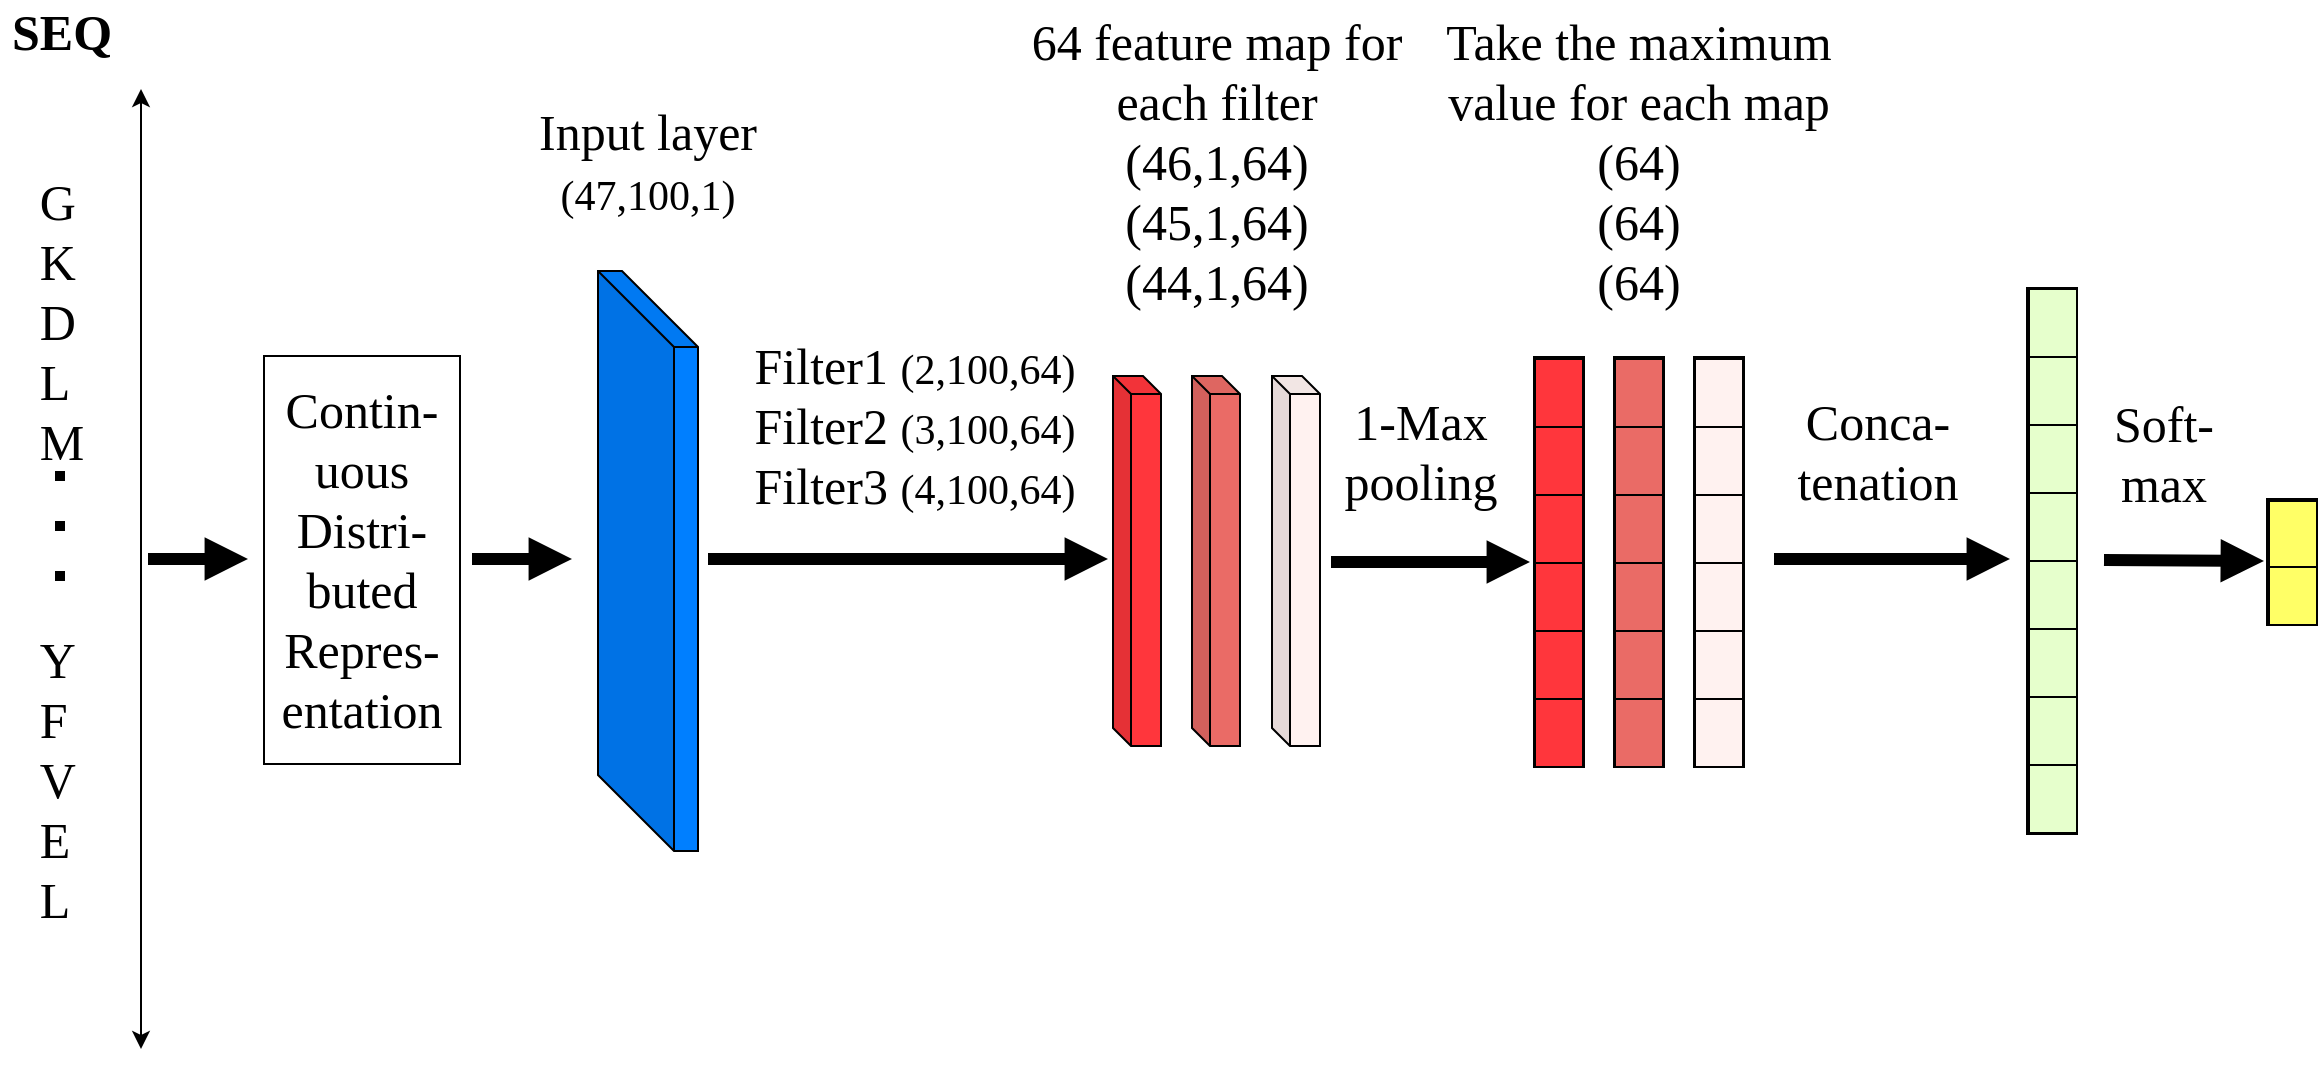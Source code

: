 <mxfile version="10.8.0" type="github"><diagram id="HuAwsWNHvPoA8bStDvtH" name="ÃÂÃÂÃÂÃÂÃÂÃÂÃÂÃÂ§ÃÂÃÂÃÂÃÂÃÂÃÂÃÂÃÂ¬ÃÂÃÂÃÂÃÂÃÂÃÂÃÂÃÂ¬ 1 ÃÂÃÂÃÂÃÂÃÂÃÂÃÂÃÂ©ÃÂÃÂÃÂÃÂÃÂÃÂÃÂÃÂ¡ÃÂÃÂÃÂÃÂÃÂÃÂÃÂÃÂµ"><mxGraphModel dx="1394" dy="764" grid="1" gridSize="10" guides="1" tooltips="1" connect="1" arrows="1" fold="1" page="1" pageScale="1" pageWidth="1169" pageHeight="827" math="0" shadow="0"><root><mxCell id="0"/><mxCell id="1" parent="0"/><mxCell id="NJluKua3DMkcP8SRruVS-3" value="" style="endArrow=classic;startArrow=classic;html=1;fontFamily=Times New Roman;" parent="1" edge="1"><mxGeometry width="50" height="50" relative="1" as="geometry"><mxPoint x="70.5" y="714.5" as="sourcePoint"/><mxPoint x="70.5" y="234.5" as="targetPoint"/></mxGeometry></mxCell><mxCell id="NJluKua3DMkcP8SRruVS-5" value="&lt;span&gt;&lt;font style=&quot;font-size: 25px&quot;&gt;&lt;b&gt;SEQ&lt;/b&gt;&lt;/font&gt;&lt;/span&gt;" style="text;html=1;strokeColor=none;fillColor=none;align=center;verticalAlign=middle;whiteSpace=wrap;rounded=0;fontFamily=Times New Roman;" parent="1" vertex="1"><mxGeometry x="0.5" y="190.5" width="60" height="30" as="geometry"/></mxCell><mxCell id="NJluKua3DMkcP8SRruVS-6" value="&lt;div style=&quot;text-align: left ; font-size: 25px&quot;&gt;&lt;font style=&quot;font-size: 25px&quot;&gt;G&lt;/font&gt;&lt;/div&gt;&lt;div style=&quot;text-align: left ; font-size: 25px&quot;&gt;&lt;span&gt;&lt;font style=&quot;font-size: 25px&quot;&gt;K&lt;/font&gt;&lt;/span&gt;&lt;/div&gt;&lt;div style=&quot;text-align: left ; font-size: 25px&quot;&gt;&lt;span&gt;&lt;font style=&quot;font-size: 25px&quot;&gt;D&lt;/font&gt;&lt;/span&gt;&lt;/div&gt;&lt;div style=&quot;text-align: left ; font-size: 25px&quot;&gt;&lt;span&gt;&lt;font style=&quot;font-size: 25px&quot;&gt;L&lt;/font&gt;&lt;/span&gt;&lt;/div&gt;&lt;div style=&quot;text-align: left ; font-size: 25px&quot;&gt;&lt;span&gt;&lt;font style=&quot;font-size: 25px&quot;&gt;M&lt;/font&gt;&lt;/span&gt;&lt;/div&gt;&lt;div style=&quot;text-align: center ; font-size: 22px&quot;&gt;&lt;br&gt;&lt;/div&gt;&lt;div style=&quot;text-align: center ; font-size: 22px&quot;&gt;&lt;br&gt;&lt;/div&gt;&lt;div style=&quot;text-align: center ; font-size: 22px&quot;&gt;&lt;br&gt;&lt;/div&gt;&lt;div style=&quot;text-align: left&quot;&gt;&lt;font size=&quot;1&quot;&gt;&lt;span style=&quot;font-size: 25px&quot;&gt;Y&lt;/span&gt;&lt;/font&gt;&lt;/div&gt;&lt;div style=&quot;text-align: left ; font-size: 25px&quot;&gt;&lt;span&gt;&lt;font style=&quot;font-size: 25px&quot;&gt;F&lt;/font&gt;&lt;/span&gt;&lt;/div&gt;&lt;div style=&quot;text-align: left ; font-size: 25px&quot;&gt;&lt;span&gt;&lt;font style=&quot;font-size: 25px&quot;&gt;V&lt;/font&gt;&lt;/span&gt;&lt;/div&gt;&lt;div style=&quot;text-align: left ; font-size: 25px&quot;&gt;&lt;span&gt;&lt;font style=&quot;font-size: 25px&quot;&gt;E&lt;/font&gt;&lt;/span&gt;&lt;/div&gt;&lt;div style=&quot;text-align: left ; font-size: 25px&quot;&gt;&lt;font style=&quot;font-size: 25px&quot;&gt;L&lt;/font&gt;&lt;/div&gt;" style="text;html=1;strokeColor=none;fillColor=none;align=center;verticalAlign=top;whiteSpace=wrap;rounded=0;horizontal=1;fontFamily=Times New Roman;" parent="1" vertex="1"><mxGeometry x="10.5" y="269.5" width="40" height="400" as="geometry"/></mxCell><mxCell id="NJluKua3DMkcP8SRruVS-7" value="" style="endArrow=none;dashed=1;html=1;fontStyle=1;fontSize=25;strokeWidth=5;dashPattern=1 4;startSize=6;sourcePerimeterSpacing=0;targetPerimeterSpacing=0;jumpStyle=none;fontFamily=Times New Roman;" parent="1" edge="1"><mxGeometry width="50" height="50" relative="1" as="geometry"><mxPoint x="30" y="480.5" as="sourcePoint"/><mxPoint x="30" y="420.5" as="targetPoint"/></mxGeometry></mxCell><mxCell id="NJluKua3DMkcP8SRruVS-8" value="" style="endArrow=block;html=1;strokeWidth=6;fontSize=25;endFill=1;fontFamily=Times New Roman;" parent="1" edge="1"><mxGeometry width="50" height="50" relative="1" as="geometry"><mxPoint x="74" y="469.5" as="sourcePoint"/><mxPoint x="124" y="469.5" as="targetPoint"/></mxGeometry></mxCell><mxCell id="NJluKua3DMkcP8SRruVS-11" value="" style="group;fontFamily=Times New Roman;" parent="1" vertex="1" connectable="0" treatAsSingle="0"><mxGeometry x="132" y="368" width="98" height="204" as="geometry"/></mxCell><mxCell id="NJluKua3DMkcP8SRruVS-9" value="" style="rounded=0;whiteSpace=wrap;html=1;fontSize=25;align=center;fontFamily=Times New Roman;" parent="NJluKua3DMkcP8SRruVS-11" vertex="1"><mxGeometry width="98.0" height="204" as="geometry"/></mxCell><mxCell id="NJluKua3DMkcP8SRruVS-10" value="&lt;font&gt;&lt;font style=&quot;vertical-align: inherit&quot;&gt;&lt;font style=&quot;vertical-align: inherit&quot;&gt;&lt;font style=&quot;vertical-align: inherit&quot;&gt;&lt;font style=&quot;vertical-align: inherit&quot;&gt;Contin-&lt;br&gt;uous &lt;br&gt;Distri-&lt;br&gt;buted &lt;br&gt;Repres-&lt;br&gt;entation&lt;/font&gt;&lt;/font&gt;&lt;/font&gt;&lt;/font&gt;&lt;/font&gt;" style="text;html=1;strokeColor=none;fillColor=none;align=center;verticalAlign=middle;whiteSpace=wrap;rounded=0;fontSize=25;fontFamily=Times New Roman;" parent="NJluKua3DMkcP8SRruVS-11" vertex="1"><mxGeometry y="9.273" width="98.0" height="185.455" as="geometry"/></mxCell><mxCell id="NJluKua3DMkcP8SRruVS-12" value="" style="endArrow=block;html=1;strokeWidth=6;fontSize=25;endFill=1;fontFamily=Times New Roman;" parent="1" edge="1"><mxGeometry width="50" height="50" relative="1" as="geometry"><mxPoint x="236" y="469.5" as="sourcePoint"/><mxPoint x="286" y="469.5" as="targetPoint"/><Array as="points"><mxPoint x="256" y="469.5"/></Array></mxGeometry></mxCell><mxCell id="NJluKua3DMkcP8SRruVS-13" value="" style="shape=cube;whiteSpace=wrap;html=1;boundedLbl=1;backgroundOutline=1;darkOpacity=0.05;darkOpacity2=0.1;fontSize=25;align=center;size=38;fontFamily=Times New Roman;fontColor=#000000;fillColor=#007FFF;strokeColor=#000000;" parent="1" vertex="1"><mxGeometry x="299" y="325.5" width="50" height="290" as="geometry"/></mxCell><mxCell id="NJluKua3DMkcP8SRruVS-14" value="&lt;font&gt;Input layer&lt;br&gt;&lt;font style=&quot;font-size: 21px&quot;&gt;(47,100,1)&lt;/font&gt;&lt;/font&gt;&lt;br&gt;" style="text;html=1;strokeColor=none;fillColor=none;align=center;verticalAlign=middle;whiteSpace=wrap;rounded=0;fontSize=25;fontFamily=Times New Roman;" parent="1" vertex="1"><mxGeometry x="234" y="235.5" width="180" height="70" as="geometry"/></mxCell><mxCell id="NJluKua3DMkcP8SRruVS-15" value="" style="endArrow=block;html=1;strokeWidth=6;fontSize=25;endFill=1;fontFamily=Times New Roman;" parent="1" edge="1"><mxGeometry width="50" height="50" relative="1" as="geometry"><mxPoint x="354" y="469.5" as="sourcePoint"/><mxPoint x="554" y="469.5" as="targetPoint"/><Array as="points"><mxPoint x="354" y="469.5"/></Array></mxGeometry></mxCell><mxCell id="NJluKua3DMkcP8SRruVS-16" value="Filter1 &lt;font&gt;&lt;span style=&quot;font-size: 21px&quot;&gt;(2,100,64)&lt;/span&gt;&lt;br&gt;&lt;font style=&quot;font-size: 25px&quot;&gt;Filter2&amp;nbsp;&lt;/font&gt;&lt;span style=&quot;font-size: 21px&quot;&gt;(3,100,64)&lt;br&gt;&lt;/span&gt;Filter3&amp;nbsp;&lt;font style=&quot;font-size: 21px&quot;&gt;(4,100,64)&lt;/font&gt;&lt;br&gt;&lt;/font&gt;" style="text;html=1;strokeColor=none;fillColor=none;align=center;verticalAlign=middle;whiteSpace=wrap;rounded=0;fontFamily=Times New Roman;fontSize=25;" parent="1" vertex="1"><mxGeometry x="354.5" y="360.5" width="205" height="85" as="geometry"/></mxCell><mxCell id="NJluKua3DMkcP8SRruVS-47" value="" style="shape=cube;whiteSpace=wrap;html=1;boundedLbl=1;backgroundOutline=1;darkOpacity=0.05;darkOpacity2=0.1;fontSize=25;align=center;size=9;fontFamily=Times New Roman;fillColor=#FF363C;" parent="1" vertex="1"><mxGeometry x="556.5" y="378" width="24" height="185" as="geometry"/></mxCell><mxCell id="NJluKua3DMkcP8SRruVS-48" value="" style="shape=cube;whiteSpace=wrap;html=1;boundedLbl=1;backgroundOutline=1;darkOpacity=0.05;darkOpacity2=0.1;fontSize=25;align=center;size=9;fontFamily=Times New Roman;fillColor=#EA6B66;" parent="1" vertex="1"><mxGeometry x="596" y="378" width="24" height="185" as="geometry"/></mxCell><mxCell id="NJluKua3DMkcP8SRruVS-49" value="" style="shape=cube;whiteSpace=wrap;html=1;boundedLbl=1;backgroundOutline=1;darkOpacity=0.05;darkOpacity2=0.1;fontSize=25;align=center;size=9;fontFamily=Times New Roman;fillColor=#FFF2F0;" parent="1" vertex="1"><mxGeometry x="636" y="378" width="24" height="185" as="geometry"/></mxCell><mxCell id="NJluKua3DMkcP8SRruVS-50" value="&lt;font&gt;64 feature map for each filter&lt;br&gt;(46,1,64)&lt;br&gt;(45,1,64)&lt;br&gt;(44,1,64)&lt;br&gt;&lt;/font&gt;" style="text;html=1;strokeColor=none;fillColor=none;align=center;verticalAlign=middle;whiteSpace=wrap;rounded=0;fontFamily=Times New Roman;fontSize=25;" parent="1" vertex="1"><mxGeometry x="505.5" y="190.5" width="205" height="160" as="geometry"/></mxCell><mxCell id="NJluKua3DMkcP8SRruVS-51" value="" style="endArrow=block;html=1;strokeWidth=6;fontSize=25;endFill=1;fontFamily=Times New Roman;" parent="1" edge="1"><mxGeometry width="50" height="50" relative="1" as="geometry"><mxPoint x="665.5" y="471" as="sourcePoint"/><mxPoint x="765" y="471" as="targetPoint"/><Array as="points"><mxPoint x="665.5" y="471"/></Array></mxGeometry></mxCell><mxCell id="NJluKua3DMkcP8SRruVS-52" value="1-Max&lt;br&gt;pooling&lt;br&gt;" style="text;html=1;strokeColor=none;fillColor=none;align=center;verticalAlign=middle;whiteSpace=wrap;rounded=0;fontSize=25;fontFamily=Times New Roman;" parent="1" vertex="1"><mxGeometry x="670" y="380.5" width="81" height="70" as="geometry"/></mxCell><mxCell id="NJluKua3DMkcP8SRruVS-88" value="&lt;table border=&quot;1&quot; width=&quot;100%&quot; style=&quot;width: 100% ; height: 100% ; border-collapse: collapse ; border: 1px solid rgb(0 , 0 , 0)&quot;&gt;&lt;tbody&gt;&lt;tr&gt;&lt;td align=&quot;center&quot;&gt;&lt;i&gt;&lt;b&gt;&lt;strike&gt;&lt;br&gt;&lt;/strike&gt;&lt;/b&gt;&lt;/i&gt;&lt;/td&gt;&lt;/tr&gt;&lt;tr&gt;&lt;td align=&quot;center&quot;&gt;&lt;i&gt;&lt;b&gt;&lt;strike&gt;&lt;br&gt;&lt;/strike&gt;&lt;/b&gt;&lt;/i&gt;&lt;/td&gt;&lt;/tr&gt;&lt;tr&gt;&lt;td&gt;&lt;i&gt;&lt;b&gt;&lt;strike&gt;&lt;br&gt;&lt;/strike&gt;&lt;/b&gt;&lt;/i&gt;&lt;/td&gt;&lt;/tr&gt;&lt;tr&gt;&lt;td&gt;&lt;i&gt;&lt;b&gt;&lt;strike&gt;&lt;br&gt;&lt;/strike&gt;&lt;/b&gt;&lt;/i&gt;&lt;/td&gt;&lt;/tr&gt;&lt;tr&gt;&lt;td&gt;&lt;i&gt;&lt;b&gt;&lt;strike&gt;&lt;br&gt;&lt;/strike&gt;&lt;/b&gt;&lt;/i&gt;&lt;/td&gt;&lt;/tr&gt;&lt;tr&gt;&lt;td align=&quot;center&quot;&gt;&lt;i&gt;&lt;b&gt;&lt;strike&gt;&lt;br&gt;&lt;/strike&gt;&lt;/b&gt;&lt;/i&gt;&lt;/td&gt;&lt;/tr&gt;&lt;/tbody&gt;&lt;/table&gt;" style="text;html=1;strokeColor=#000000;fillColor=#FF363C;overflow=fill;fontFamily=Times New Roman;fontSize=25;fontColor=#000000;align=center;arcSize=12;imageHeight=24;imageWidth=24;imageAlign=left;imageAspect=1;absoluteArcSize=0;fillOpacity=100;noLabel=0;labelPadding=0;resizeHeight=1;resizeWidth=1;deletable=1;cloneable=1;strokeWidth=1;perimeterSpacing=0;" parent="1" vertex="1"><mxGeometry x="767" y="368.5" width="25" height="205" as="geometry"/></mxCell><mxCell id="NJluKua3DMkcP8SRruVS-91" value="&lt;table border=&quot;1&quot; width=&quot;100%&quot; style=&quot;width: 100% ; height: 100% ; border-collapse: collapse ; border: 1px solid rgb(0 , 0 , 0)&quot;&gt;&lt;tbody&gt;&lt;tr&gt;&lt;td align=&quot;center&quot;&gt;&lt;i&gt;&lt;b&gt;&lt;strike&gt;&lt;br&gt;&lt;/strike&gt;&lt;/b&gt;&lt;/i&gt;&lt;/td&gt;&lt;/tr&gt;&lt;tr&gt;&lt;td align=&quot;center&quot;&gt;&lt;i&gt;&lt;b&gt;&lt;strike&gt;&lt;br&gt;&lt;/strike&gt;&lt;/b&gt;&lt;/i&gt;&lt;/td&gt;&lt;/tr&gt;&lt;tr&gt;&lt;td&gt;&lt;i&gt;&lt;b&gt;&lt;strike&gt;&lt;br&gt;&lt;/strike&gt;&lt;/b&gt;&lt;/i&gt;&lt;/td&gt;&lt;/tr&gt;&lt;tr&gt;&lt;td&gt;&lt;i&gt;&lt;b&gt;&lt;strike&gt;&lt;br&gt;&lt;/strike&gt;&lt;/b&gt;&lt;/i&gt;&lt;/td&gt;&lt;/tr&gt;&lt;tr&gt;&lt;td&gt;&lt;i&gt;&lt;b&gt;&lt;strike&gt;&lt;br&gt;&lt;/strike&gt;&lt;/b&gt;&lt;/i&gt;&lt;/td&gt;&lt;/tr&gt;&lt;tr&gt;&lt;td align=&quot;center&quot;&gt;&lt;i&gt;&lt;b&gt;&lt;strike&gt;&lt;br&gt;&lt;/strike&gt;&lt;/b&gt;&lt;/i&gt;&lt;/td&gt;&lt;/tr&gt;&lt;/tbody&gt;&lt;/table&gt;" style="text;html=1;strokeColor=#000000;fillColor=#EA6B66;overflow=fill;fontFamily=Times New Roman;fontSize=25;fontColor=#000000;align=center;arcSize=12;imageHeight=24;imageWidth=24;imageAlign=left;imageAspect=1;absoluteArcSize=0;fillOpacity=100;noLabel=0;labelPadding=0;resizeHeight=1;resizeWidth=1;deletable=1;cloneable=1;strokeWidth=1;perimeterSpacing=0;" parent="1" vertex="1"><mxGeometry x="807" y="368.5" width="25" height="205" as="geometry"/></mxCell><mxCell id="NJluKua3DMkcP8SRruVS-92" value="&lt;table border=&quot;1&quot; width=&quot;100%&quot; style=&quot;width: 100% ; height: 100% ; border-collapse: collapse ; border: 1px solid rgb(0 , 0 , 0)&quot;&gt;&lt;tbody&gt;&lt;tr&gt;&lt;td align=&quot;center&quot;&gt;&lt;i&gt;&lt;b&gt;&lt;strike&gt;&lt;br&gt;&lt;/strike&gt;&lt;/b&gt;&lt;/i&gt;&lt;/td&gt;&lt;/tr&gt;&lt;tr&gt;&lt;td align=&quot;center&quot;&gt;&lt;i&gt;&lt;b&gt;&lt;strike&gt;&lt;br&gt;&lt;/strike&gt;&lt;/b&gt;&lt;/i&gt;&lt;/td&gt;&lt;/tr&gt;&lt;tr&gt;&lt;td&gt;&lt;i&gt;&lt;b&gt;&lt;strike&gt;&lt;br&gt;&lt;/strike&gt;&lt;/b&gt;&lt;/i&gt;&lt;/td&gt;&lt;/tr&gt;&lt;tr&gt;&lt;td&gt;&lt;i&gt;&lt;b&gt;&lt;strike&gt;&lt;br&gt;&lt;/strike&gt;&lt;/b&gt;&lt;/i&gt;&lt;/td&gt;&lt;/tr&gt;&lt;tr&gt;&lt;td&gt;&lt;i&gt;&lt;b&gt;&lt;strike&gt;&lt;br&gt;&lt;/strike&gt;&lt;/b&gt;&lt;/i&gt;&lt;/td&gt;&lt;/tr&gt;&lt;tr&gt;&lt;td align=&quot;center&quot;&gt;&lt;i&gt;&lt;b&gt;&lt;strike&gt;&lt;br&gt;&lt;/strike&gt;&lt;/b&gt;&lt;/i&gt;&lt;/td&gt;&lt;/tr&gt;&lt;/tbody&gt;&lt;/table&gt;" style="text;html=1;strokeColor=#000000;fillColor=#FFF2F0;overflow=fill;fontFamily=Times New Roman;fontSize=25;fontColor=#000000;align=center;arcSize=12;imageHeight=24;imageWidth=24;imageAlign=left;imageAspect=1;absoluteArcSize=0;fillOpacity=100;noLabel=0;labelPadding=0;resizeHeight=1;resizeWidth=1;deletable=1;cloneable=1;strokeWidth=1;perimeterSpacing=0;" parent="1" vertex="1"><mxGeometry x="847" y="368.5" width="25" height="205" as="geometry"/></mxCell><mxCell id="NJluKua3DMkcP8SRruVS-93" value="&lt;font&gt;Take the maximum value for each map&lt;br&gt;(64)&lt;br&gt;(64)&lt;br&gt;(64)&lt;br&gt;&lt;/font&gt;" style="text;html=1;strokeColor=none;fillColor=none;align=center;verticalAlign=middle;whiteSpace=wrap;rounded=0;fontFamily=Times New Roman;fontSize=25;" parent="1" vertex="1"><mxGeometry x="717" y="190.5" width="205" height="160" as="geometry"/></mxCell><mxCell id="NJluKua3DMkcP8SRruVS-94" value="" style="endArrow=block;html=1;strokeWidth=6;fontSize=25;endFill=1;fontFamily=Times New Roman;" parent="1" edge="1"><mxGeometry width="50" height="50" relative="1" as="geometry"><mxPoint x="887" y="469.5" as="sourcePoint"/><mxPoint x="1005" y="469.5" as="targetPoint"/><Array as="points"><mxPoint x="887" y="469.5"/></Array></mxGeometry></mxCell><mxCell id="NJluKua3DMkcP8SRruVS-95" value="Conca-&lt;br&gt;tenation&lt;br&gt;" style="text;html=1;strokeColor=none;fillColor=none;align=center;verticalAlign=middle;whiteSpace=wrap;rounded=0;fontSize=25;fontFamily=Times New Roman;" parent="1" vertex="1"><mxGeometry x="895" y="380.5" width="88" height="70" as="geometry"/></mxCell><mxCell id="NJluKua3DMkcP8SRruVS-96" value="&lt;table border=&quot;1&quot; width=&quot;100%&quot; style=&quot;width: 100% ; height: 100% ; border-collapse: collapse ; border: 1px solid rgb(0 , 0 , 0)&quot;&gt;&lt;tbody&gt;&lt;tr&gt;&lt;td align=&quot;center&quot;&gt;&lt;i&gt;&lt;b&gt;&lt;strike style=&quot;background-color: rgb(234 , 107 , 102)&quot;&gt;&lt;br&gt;&lt;/strike&gt;&lt;/b&gt;&lt;/i&gt;&lt;/td&gt;&lt;/tr&gt;&lt;tr&gt;&lt;td align=&quot;center&quot;&gt;&lt;i&gt;&lt;b&gt;&lt;strike style=&quot;background-color: rgb(234 , 107 , 102)&quot;&gt;&lt;br&gt;&lt;/strike&gt;&lt;/b&gt;&lt;/i&gt;&lt;/td&gt;&lt;/tr&gt;&lt;tr&gt;&lt;td&gt;&lt;br&gt;&lt;/td&gt;&lt;/tr&gt;&lt;tr&gt;&lt;td&gt;&lt;br&gt;&lt;/td&gt;&lt;/tr&gt;&lt;tr&gt;&lt;td&gt;&lt;i&gt;&lt;b&gt;&lt;strike&gt;&lt;br&gt;&lt;/strike&gt;&lt;/b&gt;&lt;/i&gt;&lt;/td&gt;&lt;/tr&gt;&lt;tr&gt;&lt;td&gt;&lt;i&gt;&lt;b&gt;&lt;strike&gt;&lt;br&gt;&lt;/strike&gt;&lt;/b&gt;&lt;/i&gt;&lt;/td&gt;&lt;/tr&gt;&lt;tr&gt;&lt;td&gt;&lt;i&gt;&lt;b&gt;&lt;strike&gt;&lt;br&gt;&lt;/strike&gt;&lt;/b&gt;&lt;/i&gt;&lt;/td&gt;&lt;/tr&gt;&lt;tr&gt;&lt;td align=&quot;center&quot;&gt;&lt;i&gt;&lt;b&gt;&lt;strike&gt;&lt;br&gt;&lt;/strike&gt;&lt;/b&gt;&lt;/i&gt;&lt;/td&gt;&lt;/tr&gt;&lt;/tbody&gt;&lt;/table&gt;" style="text;html=1;strokeColor=#000000;fillColor=#E6FFCC;overflow=fill;fontFamily=Times New Roman;fontSize=25;fontColor=#000000;align=center;arcSize=12;imageHeight=24;imageWidth=24;imageAlign=left;imageAspect=1;absoluteArcSize=0;fillOpacity=100;noLabel=0;labelPadding=0;resizeHeight=1;resizeWidth=1;deletable=1;cloneable=1;strokeWidth=1;perimeterSpacing=0;" parent="1" vertex="1"><mxGeometry x="1013.5" y="334" width="25" height="273" as="geometry"/></mxCell><mxCell id="NJluKua3DMkcP8SRruVS-97" value="" style="endArrow=block;html=1;strokeWidth=6;fontSize=25;endFill=1;fontFamily=Times New Roman;" parent="1" edge="1"><mxGeometry width="50" height="50" relative="1" as="geometry"><mxPoint x="1052" y="470" as="sourcePoint"/><mxPoint x="1132" y="470.5" as="targetPoint"/><Array as="points"><mxPoint x="1052" y="470"/></Array></mxGeometry></mxCell><mxCell id="NJluKua3DMkcP8SRruVS-98" value="Soft-&lt;br&gt;max&lt;br&gt;" style="text;html=1;strokeColor=none;fillColor=none;align=center;verticalAlign=middle;whiteSpace=wrap;rounded=0;fontSize=25;fontFamily=Times New Roman;" parent="1" vertex="1"><mxGeometry x="1056" y="381.5" width="52" height="70" as="geometry"/></mxCell><mxCell id="NJluKua3DMkcP8SRruVS-99" value="&lt;table border=&quot;1&quot; width=&quot;100%&quot; style=&quot;width: 100% ; height: 100% ; border-collapse: collapse ; border: 1px solid rgb(0 , 0 , 0)&quot;&gt;&lt;tbody&gt;&lt;tr&gt;&lt;td align=&quot;center&quot;&gt;&lt;i&gt;&lt;b&gt;&lt;strike&gt;&lt;br&gt;&lt;/strike&gt;&lt;/b&gt;&lt;/i&gt;&lt;/td&gt;&lt;/tr&gt;&lt;tr&gt;&lt;td align=&quot;center&quot;&gt;&lt;i&gt;&lt;b&gt;&lt;strike&gt;&lt;br&gt;&lt;/strike&gt;&lt;/b&gt;&lt;/i&gt;&lt;/td&gt;&lt;/tr&gt;&lt;/tbody&gt;&lt;/table&gt;" style="text;html=1;strokeColor=#000000;fillColor=#FFFF66;overflow=fill;fontFamily=Times New Roman;fontSize=25;fontColor=#000000;align=center;arcSize=12;imageHeight=24;imageWidth=24;imageAlign=left;imageAspect=1;absoluteArcSize=0;fillOpacity=100;noLabel=0;labelPadding=0;resizeHeight=1;resizeWidth=1;deletable=1;cloneable=1;strokeWidth=1;perimeterSpacing=0;" parent="1" vertex="1"><mxGeometry x="1133.5" y="439.5" width="25" height="63" as="geometry"/></mxCell></root></mxGraphModel></diagram><diagram id="BJvz8sr2ik8OpM6EjArI" name="ÃÂÃÂ§ÃÂÃÂ¬ÃÂÃÂ¬ 2 ÃÂÃÂ©ÃÂÃÂ¡ÃÂÃÂµ"><mxGraphModel dx="1640" dy="899" grid="1" gridSize="10" guides="1" tooltips="1" connect="1" arrows="1" fold="1" page="1" pageScale="1" pageWidth="1169" pageHeight="827" math="0" shadow="0"><root><mxCell id="oOYBJ_OLqWUF5C7SVQ2b-0"/><mxCell id="oOYBJ_OLqWUF5C7SVQ2b-1" parent="oOYBJ_OLqWUF5C7SVQ2b-0"/><mxCell id="EGv7gzMihiEGshXGJ0ng-0" value="&lt;table border=&quot;1&quot; width=&quot;100%&quot; style=&quot;width: 100% ; height: 100% ; border-collapse: collapse ; border: 1px solid rgb(0 , 0 , 0)&quot;&gt;&lt;tbody&gt;&lt;tr&gt;&lt;td&gt;&lt;br&gt;&lt;/td&gt;&lt;/tr&gt;&lt;tr&gt;&lt;td align=&quot;center&quot;&gt;&lt;i&gt;&lt;b&gt;&lt;strike&gt;&lt;br&gt;&lt;/strike&gt;&lt;/b&gt;&lt;/i&gt;&lt;/td&gt;&lt;/tr&gt;&lt;tr&gt;&lt;td&gt;&lt;br&gt;&lt;/td&gt;&lt;/tr&gt;&lt;tr&gt;&lt;td align=&quot;center&quot;&gt;&lt;i&gt;&lt;b&gt;&lt;strike&gt;&lt;br&gt;&lt;/strike&gt;&lt;/b&gt;&lt;/i&gt;&lt;/td&gt;&lt;/tr&gt;&lt;tr&gt;&lt;td&gt;&lt;i&gt;&lt;b&gt;&lt;strike&gt;&lt;br&gt;&lt;/strike&gt;&lt;/b&gt;&lt;/i&gt;&lt;/td&gt;&lt;/tr&gt;&lt;/tbody&gt;&lt;/table&gt;" style="text;html=1;strokeColor=#000000;fillColor=#FFFFFF;overflow=fill;fontFamily=Times New Roman;fontSize=25;fontColor=#000000;align=center;arcSize=12;imageHeight=24;imageWidth=24;imageAlign=left;imageAspect=1;absoluteArcSize=0;fillOpacity=100;noLabel=0;labelPadding=0;resizeHeight=1;resizeWidth=1;deletable=1;cloneable=1;strokeWidth=1;perimeterSpacing=0;" parent="oOYBJ_OLqWUF5C7SVQ2b-1" vertex="1"><mxGeometry x="124" y="280" width="17" height="170" as="geometry"/></mxCell><mxCell id="EGv7gzMihiEGshXGJ0ng-6" value="&lt;table border=&quot;1&quot; width=&quot;100%&quot; style=&quot;width: 100% ; height: 100% ; border-collapse: collapse ; border: 1px solid rgb(0 , 0 , 0)&quot;&gt;&lt;tbody&gt;&lt;tr&gt;&lt;td&gt;&lt;br&gt;&lt;/td&gt;&lt;/tr&gt;&lt;tr&gt;&lt;td align=&quot;center&quot;&gt;&lt;i&gt;&lt;b&gt;&lt;strike&gt;&lt;br&gt;&lt;/strike&gt;&lt;/b&gt;&lt;/i&gt;&lt;/td&gt;&lt;/tr&gt;&lt;tr&gt;&lt;td&gt;&lt;br&gt;&lt;/td&gt;&lt;/tr&gt;&lt;tr&gt;&lt;td&gt;&lt;i&gt;&lt;b&gt;&lt;strike&gt;&lt;br&gt;&lt;/strike&gt;&lt;/b&gt;&lt;/i&gt;&lt;/td&gt;&lt;/tr&gt;&lt;/tbody&gt;&lt;/table&gt;" style="text;html=1;strokeColor=#000000;fillColor=#FFFFFF;overflow=fill;fontFamily=Times New Roman;fontSize=25;fontColor=#000000;align=center;arcSize=12;imageHeight=24;imageWidth=24;imageAlign=left;imageAspect=1;absoluteArcSize=0;fillOpacity=100;noLabel=0;labelPadding=0;resizeHeight=1;resizeWidth=1;deletable=1;cloneable=1;strokeWidth=1;perimeterSpacing=0;" parent="oOYBJ_OLqWUF5C7SVQ2b-1" vertex="1"><mxGeometry x="199.5" y="298" width="17" height="130" as="geometry"/></mxCell><mxCell id="EGv7gzMihiEGshXGJ0ng-8" value="&lt;table border=&quot;1&quot; width=&quot;100%&quot; style=&quot;width: 100% ; height: 100% ; border-collapse: collapse ; border: 1px solid rgb(0 , 0 , 0)&quot;&gt;&lt;tbody&gt;&lt;tr&gt;&lt;td&gt;&lt;br&gt;&lt;/td&gt;&lt;/tr&gt;&lt;tr&gt;&lt;td align=&quot;center&quot;&gt;&lt;i&gt;&lt;b&gt;&lt;strike&gt;&lt;br&gt;&lt;/strike&gt;&lt;/b&gt;&lt;/i&gt;&lt;/td&gt;&lt;/tr&gt;&lt;tr&gt;&lt;td&gt;&lt;br&gt;&lt;/td&gt;&lt;/tr&gt;&lt;tr&gt;&lt;td align=&quot;center&quot;&gt;&lt;i&gt;&lt;b&gt;&lt;strike&gt;&lt;br&gt;&lt;/strike&gt;&lt;/b&gt;&lt;/i&gt;&lt;/td&gt;&lt;/tr&gt;&lt;tr&gt;&lt;td&gt;&lt;i&gt;&lt;b&gt;&lt;strike&gt;&lt;br&gt;&lt;/strike&gt;&lt;/b&gt;&lt;/i&gt;&lt;/td&gt;&lt;/tr&gt;&lt;/tbody&gt;&lt;/table&gt;" style="text;html=1;strokeColor=#000000;fillColor=#FFFFFF;overflow=fill;fontFamily=Times New Roman;fontSize=25;fontColor=#000000;align=center;arcSize=12;imageHeight=24;imageWidth=24;imageAlign=left;imageAspect=1;absoluteArcSize=0;fillOpacity=100;noLabel=0;labelPadding=0;resizeHeight=1;resizeWidth=1;deletable=1;cloneable=1;strokeWidth=1;perimeterSpacing=0;" parent="oOYBJ_OLqWUF5C7SVQ2b-1" vertex="1"><mxGeometry x="356" y="600" width="17" height="170" as="geometry"/></mxCell><mxCell id="EGv7gzMihiEGshXGJ0ng-9" value="&lt;table border=&quot;1&quot; width=&quot;100%&quot; style=&quot;width: 100% ; height: 100% ; border-collapse: collapse ; border: 1px solid rgb(0 , 0 , 0)&quot;&gt;&lt;tbody&gt;&lt;tr&gt;&lt;td&gt;&lt;br&gt;&lt;/td&gt;&lt;/tr&gt;&lt;tr&gt;&lt;td align=&quot;center&quot;&gt;&lt;i&gt;&lt;b&gt;&lt;strike&gt;&lt;br&gt;&lt;/strike&gt;&lt;/b&gt;&lt;/i&gt;&lt;/td&gt;&lt;/tr&gt;&lt;tr&gt;&lt;td&gt;&lt;br&gt;&lt;/td&gt;&lt;/tr&gt;&lt;tr&gt;&lt;td align=&quot;center&quot;&gt;&lt;i&gt;&lt;b&gt;&lt;strike&gt;&lt;br&gt;&lt;/strike&gt;&lt;/b&gt;&lt;/i&gt;&lt;/td&gt;&lt;/tr&gt;&lt;tr&gt;&lt;td&gt;&lt;i&gt;&lt;b&gt;&lt;strike&gt;&lt;br&gt;&lt;/strike&gt;&lt;/b&gt;&lt;/i&gt;&lt;/td&gt;&lt;/tr&gt;&lt;/tbody&gt;&lt;/table&gt;" style="text;html=1;strokeColor=#000000;fillColor=#FFFFFF;overflow=fill;fontFamily=Times New Roman;fontSize=25;fontColor=#000000;align=center;arcSize=12;imageHeight=24;imageWidth=24;imageAlign=left;imageAspect=1;absoluteArcSize=0;fillOpacity=100;noLabel=0;labelPadding=0;resizeHeight=1;resizeWidth=1;deletable=1;cloneable=1;strokeWidth=1;perimeterSpacing=0;" parent="oOYBJ_OLqWUF5C7SVQ2b-1" vertex="1"><mxGeometry x="356" y="400" width="17" height="170" as="geometry"/></mxCell><mxCell id="EGv7gzMihiEGshXGJ0ng-10" value="&lt;table border=&quot;1&quot; width=&quot;100%&quot; style=&quot;width: 100% ; height: 100% ; border-collapse: collapse ; border: 1px solid rgb(0 , 0 , 0)&quot;&gt;&lt;tbody&gt;&lt;tr&gt;&lt;td&gt;&lt;br&gt;&lt;/td&gt;&lt;/tr&gt;&lt;tr&gt;&lt;td align=&quot;center&quot;&gt;&lt;i&gt;&lt;b&gt;&lt;strike&gt;&lt;br&gt;&lt;/strike&gt;&lt;/b&gt;&lt;/i&gt;&lt;/td&gt;&lt;/tr&gt;&lt;tr&gt;&lt;td&gt;&lt;br&gt;&lt;/td&gt;&lt;/tr&gt;&lt;tr&gt;&lt;td align=&quot;center&quot;&gt;&lt;i&gt;&lt;b&gt;&lt;strike&gt;&lt;br&gt;&lt;/strike&gt;&lt;/b&gt;&lt;/i&gt;&lt;/td&gt;&lt;/tr&gt;&lt;tr&gt;&lt;td&gt;&lt;i&gt;&lt;b&gt;&lt;strike&gt;&lt;br&gt;&lt;/strike&gt;&lt;/b&gt;&lt;/i&gt;&lt;/td&gt;&lt;/tr&gt;&lt;/tbody&gt;&lt;/table&gt;" style="text;html=1;strokeColor=#000000;fillColor=#FFFFFF;overflow=fill;fontFamily=Times New Roman;fontSize=25;fontColor=#000000;align=center;arcSize=12;imageHeight=24;imageWidth=24;imageAlign=left;imageAspect=1;absoluteArcSize=0;fillOpacity=100;noLabel=0;labelPadding=0;resizeHeight=1;resizeWidth=1;deletable=1;cloneable=1;strokeWidth=1;perimeterSpacing=0;" parent="oOYBJ_OLqWUF5C7SVQ2b-1" vertex="1"><mxGeometry x="356" y="210" width="17" height="170" as="geometry"/></mxCell><mxCell id="EGv7gzMihiEGshXGJ0ng-11" value="&lt;table border=&quot;1&quot; width=&quot;100%&quot; style=&quot;width: 100% ; height: 100% ; border-collapse: collapse ; border: 1px solid rgb(0 , 0 , 0)&quot;&gt;&lt;tbody&gt;&lt;tr&gt;&lt;td&gt;&lt;br&gt;&lt;/td&gt;&lt;/tr&gt;&lt;tr&gt;&lt;td align=&quot;center&quot;&gt;&lt;i&gt;&lt;b&gt;&lt;strike&gt;&lt;br&gt;&lt;/strike&gt;&lt;/b&gt;&lt;/i&gt;&lt;/td&gt;&lt;/tr&gt;&lt;tr&gt;&lt;td&gt;&lt;br&gt;&lt;/td&gt;&lt;/tr&gt;&lt;tr&gt;&lt;td align=&quot;center&quot;&gt;&lt;i&gt;&lt;b&gt;&lt;strike&gt;&lt;br&gt;&lt;/strike&gt;&lt;/b&gt;&lt;/i&gt;&lt;/td&gt;&lt;/tr&gt;&lt;tr&gt;&lt;td&gt;&lt;i&gt;&lt;b&gt;&lt;strike&gt;&lt;br&gt;&lt;/strike&gt;&lt;/b&gt;&lt;/i&gt;&lt;/td&gt;&lt;/tr&gt;&lt;/tbody&gt;&lt;/table&gt;" style="text;html=1;strokeColor=#000000;fillColor=#FFFFFF;overflow=fill;fontFamily=Times New Roman;fontSize=25;fontColor=#000000;align=center;arcSize=12;imageHeight=24;imageWidth=24;imageAlign=left;imageAspect=1;absoluteArcSize=0;fillOpacity=100;noLabel=0;labelPadding=0;resizeHeight=1;resizeWidth=1;deletable=1;cloneable=1;strokeWidth=1;perimeterSpacing=0;" parent="oOYBJ_OLqWUF5C7SVQ2b-1" vertex="1"><mxGeometry x="356" y="20" width="17" height="170" as="geometry"/></mxCell><mxCell id="EGv7gzMihiEGshXGJ0ng-12" value="" style="endArrow=block;html=1;strokeWidth=2;endFill=1;" parent="oOYBJ_OLqWUF5C7SVQ2b-1" edge="1"><mxGeometry width="50" height="50" relative="1" as="geometry"><mxPoint x="142" y="364.5" as="sourcePoint"/><mxPoint x="190" y="365" as="targetPoint"/></mxGeometry></mxCell><mxCell id="EGv7gzMihiEGshXGJ0ng-14" value="&lt;font face=&quot;Times New Roman&quot; style=&quot;font-size: 30px&quot;&gt;U&lt;/font&gt;" style="text;html=1;strokeColor=none;fillColor=none;align=center;verticalAlign=middle;whiteSpace=wrap;rounded=0;" parent="oOYBJ_OLqWUF5C7SVQ2b-1" vertex="1"><mxGeometry x="141" y="323" width="40" height="40" as="geometry"/></mxCell><mxCell id="EGv7gzMihiEGshXGJ0ng-20" value="&lt;font style=&quot;font-size: 30px&quot; face=&quot;Times New Roman&quot;&gt;ω&lt;sub&gt;a&lt;/sub&gt;&lt;/font&gt;&lt;br&gt;" style="text;html=1;strokeColor=none;fillColor=none;align=center;verticalAlign=middle;whiteSpace=wrap;rounded=0;" parent="oOYBJ_OLqWUF5C7SVQ2b-1" vertex="1"><mxGeometry x="70" y="343" width="40" height="40" as="geometry"/></mxCell><mxCell id="EGv7gzMihiEGshXGJ0ng-21" value="&lt;font face=&quot;Times New Roman&quot;&gt;&lt;span style=&quot;vertical-align: sub ; font-size: 30px&quot;&gt;O&lt;/span&gt;&lt;font style=&quot;font-size: 15px&quot;&gt;&lt;sub&gt;a+2&lt;/sub&gt;&lt;/font&gt;&lt;/font&gt;&lt;br&gt;" style="text;html=1;strokeColor=none;fillColor=none;align=center;verticalAlign=middle;whiteSpace=wrap;rounded=0;" parent="oOYBJ_OLqWUF5C7SVQ2b-1" vertex="1"><mxGeometry x="386" y="90" width="70" height="40" as="geometry"/></mxCell><mxCell id="EGv7gzMihiEGshXGJ0ng-22" value="&lt;font style=&quot;font-size: 30px&quot; face=&quot;Times New Roman&quot;&gt;ω&lt;sub&gt;a+1&lt;/sub&gt;&lt;/font&gt;&lt;br&gt;" style="text;html=1;strokeColor=none;fillColor=none;align=center;verticalAlign=middle;whiteSpace=wrap;rounded=0;" parent="oOYBJ_OLqWUF5C7SVQ2b-1" vertex="1"><mxGeometry x="386" y="275" width="70" height="40" as="geometry"/></mxCell><mxCell id="EGv7gzMihiEGshXGJ0ng-23" value="&lt;font face=&quot;Times New Roman&quot;&gt;&lt;font style=&quot;font-size: 30px&quot;&gt;ω&lt;/font&gt;&lt;span style=&quot;font-size: 30px&quot;&gt;&lt;sub&gt;a-1&lt;/sub&gt;&lt;/span&gt;&lt;/font&gt;&lt;br&gt;" style="text;html=1;strokeColor=none;fillColor=none;align=center;verticalAlign=middle;whiteSpace=wrap;rounded=0;" parent="oOYBJ_OLqWUF5C7SVQ2b-1" vertex="1"><mxGeometry x="383" y="470" width="70" height="40" as="geometry"/></mxCell><mxCell id="EGv7gzMihiEGshXGJ0ng-24" value="&lt;font style=&quot;font-size: 30px&quot; face=&quot;Times New Roman&quot;&gt;ω&lt;sub&gt;a-2&lt;/sub&gt;&lt;/font&gt;&lt;br&gt;" style="text;html=1;strokeColor=none;fillColor=none;align=center;verticalAlign=middle;whiteSpace=wrap;rounded=0;" parent="oOYBJ_OLqWUF5C7SVQ2b-1" vertex="1"><mxGeometry x="383" y="670" width="70" height="40" as="geometry"/></mxCell><mxCell id="EGv7gzMihiEGshXGJ0ng-26" value="&lt;font face=&quot;Times New Roman&quot; style=&quot;font-size: 30px&quot;&gt;U&lt;sup&gt;'&lt;/sup&gt;&lt;br&gt;&lt;/font&gt;" style="text;html=1;strokeColor=none;fillColor=none;align=center;verticalAlign=middle;whiteSpace=wrap;rounded=0;" parent="oOYBJ_OLqWUF5C7SVQ2b-1" vertex="1"><mxGeometry x="170" y="540" width="40" height="40" as="geometry"/></mxCell><mxCell id="EGv7gzMihiEGshXGJ0ng-28" value="&lt;font style=&quot;font-size: 15px&quot;&gt;&lt;font style=&quot;font-size: 30px&quot;&gt;u&lt;/font&gt;&lt;span&gt;ω&lt;/span&gt;&lt;sub&gt;a&lt;/sub&gt;&lt;/font&gt;&lt;br&gt;" style="text;html=1;strokeColor=none;fillColor=none;align=center;verticalAlign=middle;whiteSpace=wrap;rounded=0;fontFamily=Times New Roman;" parent="oOYBJ_OLqWUF5C7SVQ2b-1" vertex="1"><mxGeometry x="190" y="240" width="36" height="55" as="geometry"/></mxCell><mxCell id="co7NRVk3Y5mHdf6kaH5R-0" value="&lt;table border=&quot;1&quot; width=&quot;100%&quot; style=&quot;width: 100% ; height: 100% ; border-collapse: collapse ; border: 1px solid rgb(0 , 0 , 0)&quot;&gt;&lt;tbody&gt;&lt;tr&gt;&lt;td&gt;&lt;br&gt;&lt;/td&gt;&lt;/tr&gt;&lt;tr&gt;&lt;td align=&quot;center&quot;&gt;&lt;i&gt;&lt;b&gt;&lt;strike&gt;&lt;br&gt;&lt;/strike&gt;&lt;/b&gt;&lt;/i&gt;&lt;/td&gt;&lt;/tr&gt;&lt;tr&gt;&lt;td&gt;&lt;br&gt;&lt;/td&gt;&lt;/tr&gt;&lt;tr&gt;&lt;td align=&quot;center&quot;&gt;&lt;i&gt;&lt;b&gt;&lt;strike&gt;&lt;br&gt;&lt;/strike&gt;&lt;/b&gt;&lt;/i&gt;&lt;/td&gt;&lt;/tr&gt;&lt;tr&gt;&lt;td&gt;&lt;i&gt;&lt;b&gt;&lt;strike&gt;&lt;br&gt;&lt;/strike&gt;&lt;/b&gt;&lt;/i&gt;&lt;/td&gt;&lt;/tr&gt;&lt;/tbody&gt;&lt;/table&gt;" style="text;html=1;strokeColor=#000000;fillColor=#FFFFFF;overflow=fill;fontFamily=Times New Roman;fontSize=25;fontColor=#000000;align=center;arcSize=12;imageHeight=24;imageWidth=24;imageAlign=left;imageAspect=1;absoluteArcSize=0;fillOpacity=100;noLabel=0;labelPadding=0;resizeHeight=1;resizeWidth=1;deletable=1;cloneable=1;strokeWidth=1;perimeterSpacing=0;" parent="oOYBJ_OLqWUF5C7SVQ2b-1" vertex="1"><mxGeometry x="61.5" y="25" width="17" height="170" as="geometry"/></mxCell><mxCell id="co7NRVk3Y5mHdf6kaH5R-1" value="" style="strokeWidth=2;html=1;shape=mxgraph.flowchart.annotation_2;align=left;pointerEvents=1" parent="oOYBJ_OLqWUF5C7SVQ2b-1" vertex="1"><mxGeometry x="217" y="80" width="50" height="570" as="geometry"/></mxCell><mxCell id="co7NRVk3Y5mHdf6kaH5R-2" value="" style="endArrow=classic;html=1;" parent="oOYBJ_OLqWUF5C7SVQ2b-1" edge="1"><mxGeometry width="50" height="50" relative="1" as="geometry"><mxPoint x="720" y="400" as="sourcePoint"/><mxPoint x="770" y="350" as="targetPoint"/></mxGeometry></mxCell></root></mxGraphModel></diagram><diagram id="PqkBmg_zXs2xbKpxiVGa" name="第 3 页"><mxGraphModel dx="316" dy="422" grid="1" gridSize="10" guides="1" tooltips="1" connect="1" arrows="1" fold="1" page="1" pageScale="1" pageWidth="1169" pageHeight="827" math="0" shadow="0"><root><mxCell id="U--ciFb-MR1SzsgjLs7w-0"/><mxCell id="U--ciFb-MR1SzsgjLs7w-1" parent="U--ciFb-MR1SzsgjLs7w-0"/><mxCell id="U--ciFb-MR1SzsgjLs7w-2" value="&lt;font style=&quot;font-size: 20px&quot;&gt;&lt;b&gt;0&lt;br&gt;&lt;br&gt;0&lt;br&gt;&lt;br&gt;&lt;br&gt;&lt;br&gt;1&lt;br&gt;&lt;br&gt;&lt;br&gt;&lt;br&gt;0&lt;br&gt;&lt;br&gt;0&lt;br&gt;&lt;/b&gt;&lt;/font&gt;&lt;br&gt;" style="rounded=1;whiteSpace=wrap;html=1;fillColor=#FF8000;comic=0;glass=0;shadow=0;strokeWidth=2;fontFamily=Times New Roman;" vertex="1" parent="U--ciFb-MR1SzsgjLs7w-1"><mxGeometry x="110" y="120" width="40" height="380" as="geometry"/></mxCell><mxCell id="U--ciFb-MR1SzsgjLs7w-5" value="" style="endArrow=none;dashed=1;html=1;dashPattern=1 4;strokeWidth=3;fontFamily=Times New Roman;" edge="1" parent="U--ciFb-MR1SzsgjLs7w-1"><mxGeometry width="50" height="50" relative="1" as="geometry"><mxPoint x="129.5" y="234" as="sourcePoint"/><mxPoint x="129.5" y="274" as="targetPoint"/></mxGeometry></mxCell><mxCell id="U--ciFb-MR1SzsgjLs7w-6" value="&lt;font style=&quot;font-size: 22px&quot;&gt;x&lt;sub&gt;1&lt;/sub&gt;&lt;/font&gt;" style="text;html=1;strokeColor=none;fillColor=none;align=center;verticalAlign=middle;whiteSpace=wrap;rounded=0;shadow=0;glass=0;comic=0;fontFamily=Times New Roman;" vertex="1" parent="U--ciFb-MR1SzsgjLs7w-1"><mxGeometry x="70" y="145" width="40" height="30" as="geometry"/></mxCell><mxCell id="U--ciFb-MR1SzsgjLs7w-7" value="&lt;font style=&quot;font-size: 22px&quot;&gt;x&lt;sub&gt;2&lt;/sub&gt;&lt;/font&gt;" style="text;html=1;strokeColor=none;fillColor=none;align=center;verticalAlign=middle;whiteSpace=wrap;rounded=0;shadow=0;glass=0;comic=0;fontFamily=Times New Roman;" vertex="1" parent="U--ciFb-MR1SzsgjLs7w-1"><mxGeometry x="70" y="192" width="40" height="30" as="geometry"/></mxCell><mxCell id="U--ciFb-MR1SzsgjLs7w-8" value="&lt;font style=&quot;font-size: 22px&quot;&gt;x&lt;sub&gt;&lt;i&gt;i&lt;/i&gt;&lt;/sub&gt;&lt;/font&gt;" style="text;html=1;strokeColor=none;fillColor=none;align=center;verticalAlign=middle;whiteSpace=wrap;rounded=0;shadow=0;glass=0;comic=0;fontFamily=Times New Roman;" vertex="1" parent="U--ciFb-MR1SzsgjLs7w-1"><mxGeometry x="70" y="288" width="40" height="30" as="geometry"/></mxCell><mxCell id="U--ciFb-MR1SzsgjLs7w-10" value="&lt;font style=&quot;font-size: 22px&quot;&gt;x&lt;sub&gt;&lt;i&gt;m&lt;/i&gt;&lt;/sub&gt;&lt;/font&gt;" style="text;html=1;strokeColor=none;fillColor=none;align=center;verticalAlign=middle;whiteSpace=wrap;rounded=0;shadow=0;glass=0;comic=0;fontFamily=Times New Roman;" vertex="1" parent="U--ciFb-MR1SzsgjLs7w-1"><mxGeometry x="70" y="431" width="40" height="30" as="geometry"/></mxCell><mxCell id="U--ciFb-MR1SzsgjLs7w-11" value="&lt;b&gt;1&lt;/b&gt;" style="ellipse;whiteSpace=wrap;html=1;aspect=fixed;rounded=1;shadow=0;glass=0;comic=0;strokeWidth=2;fillColor=#FFFFFF;fontFamily=Times New Roman;fontSize=20;labelBackgroundColor=#ffffff;gradientColor=none;strokeColor=#FFFFFF;" vertex="1" parent="U--ciFb-MR1SzsgjLs7w-1"><mxGeometry x="114" y="288" width="32" height="32" as="geometry"/></mxCell><mxCell id="U--ciFb-MR1SzsgjLs7w-12" value="" style="endArrow=none;dashed=1;html=1;dashPattern=1 4;strokeWidth=3;fontFamily=Times New Roman;" edge="1" parent="U--ciFb-MR1SzsgjLs7w-1"><mxGeometry width="50" height="50" relative="1" as="geometry"><mxPoint x="130.5" y="338" as="sourcePoint"/><mxPoint x="130.5" y="378" as="targetPoint"/></mxGeometry></mxCell></root></mxGraphModel></diagram></mxfile>